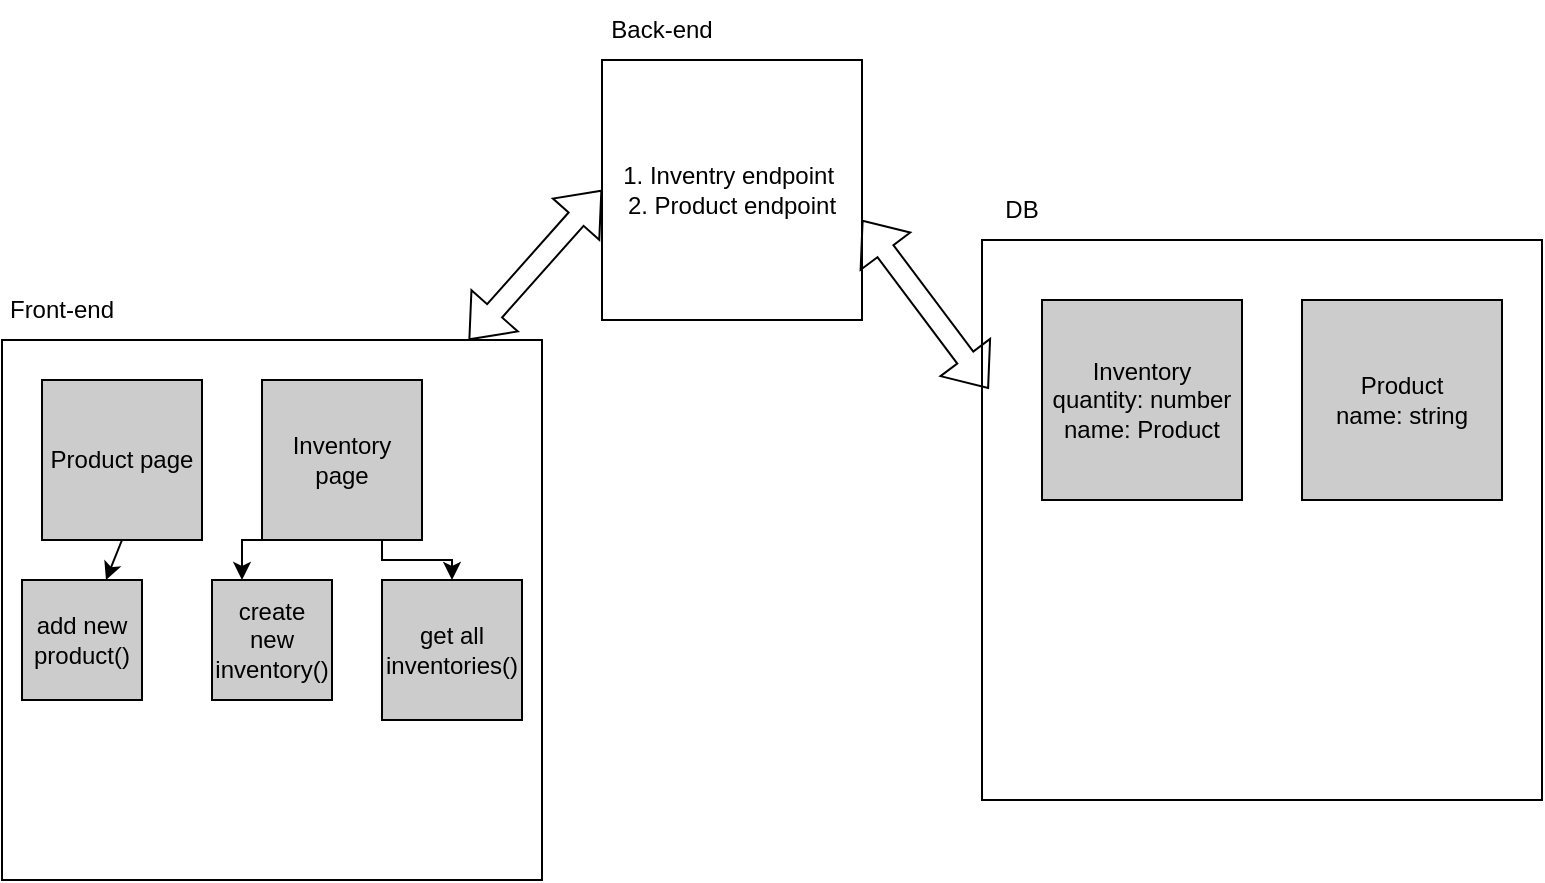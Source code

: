 <mxfile version="24.4.10" type="device">
  <diagram name="Page-1" id="zmAv67fZLvw7gthbBz2W">
    <mxGraphModel dx="1050" dy="557" grid="1" gridSize="10" guides="1" tooltips="1" connect="1" arrows="1" fold="1" page="1" pageScale="1" pageWidth="850" pageHeight="1100" math="0" shadow="0">
      <root>
        <mxCell id="0" />
        <mxCell id="1" parent="0" />
        <mxCell id="ViS8qULe2vvxGkmYpTru-1" value="" style="whiteSpace=wrap;html=1;aspect=fixed;" vertex="1" parent="1">
          <mxGeometry x="20" y="170" width="270" height="270" as="geometry" />
        </mxCell>
        <mxCell id="ViS8qULe2vvxGkmYpTru-3" value="Front-end" style="text;html=1;align=center;verticalAlign=middle;whiteSpace=wrap;rounded=0;" vertex="1" parent="1">
          <mxGeometry x="20" y="140" width="60" height="30" as="geometry" />
        </mxCell>
        <mxCell id="ViS8qULe2vvxGkmYpTru-4" value="1. Inventry endpoint&amp;nbsp;&lt;div&gt;2. Product endpoint&lt;/div&gt;" style="whiteSpace=wrap;html=1;aspect=fixed;" vertex="1" parent="1">
          <mxGeometry x="320" y="30" width="130" height="130" as="geometry" />
        </mxCell>
        <mxCell id="ViS8qULe2vvxGkmYpTru-5" value="Back-end" style="text;html=1;align=center;verticalAlign=middle;whiteSpace=wrap;rounded=0;" vertex="1" parent="1">
          <mxGeometry x="320" width="60" height="30" as="geometry" />
        </mxCell>
        <mxCell id="ViS8qULe2vvxGkmYpTru-7" value="" style="whiteSpace=wrap;html=1;aspect=fixed;" vertex="1" parent="1">
          <mxGeometry x="510" y="120" width="280" height="280" as="geometry" />
        </mxCell>
        <mxCell id="ViS8qULe2vvxGkmYpTru-8" value="DB" style="text;html=1;align=center;verticalAlign=middle;whiteSpace=wrap;rounded=0;" vertex="1" parent="1">
          <mxGeometry x="500" y="90" width="60" height="30" as="geometry" />
        </mxCell>
        <mxCell id="ViS8qULe2vvxGkmYpTru-9" value="" style="shape=flexArrow;endArrow=classic;startArrow=classic;html=1;rounded=0;entryX=0.012;entryY=0.562;entryDx=0;entryDy=0;entryPerimeter=0;" edge="1" parent="1">
          <mxGeometry width="100" height="100" relative="1" as="geometry">
            <mxPoint x="450" y="110.0" as="sourcePoint" />
            <mxPoint x="513.36" y="194.36" as="targetPoint" />
          </mxGeometry>
        </mxCell>
        <mxCell id="ViS8qULe2vvxGkmYpTru-13" value="Inventory&lt;div&gt;quantity: number&lt;br&gt;&lt;div&gt;name: Product&lt;/div&gt;&lt;/div&gt;" style="whiteSpace=wrap;html=1;aspect=fixed;fillColor=#CCCCCC;" vertex="1" parent="1">
          <mxGeometry x="540" y="150" width="100" height="100" as="geometry" />
        </mxCell>
        <mxCell id="ViS8qULe2vvxGkmYpTru-14" value="Product&lt;div&gt;name: string&lt;/div&gt;" style="whiteSpace=wrap;html=1;aspect=fixed;fillColor=#CCCCCC;" vertex="1" parent="1">
          <mxGeometry x="670" y="150" width="100" height="100" as="geometry" />
        </mxCell>
        <mxCell id="ViS8qULe2vvxGkmYpTru-17" value="Product page" style="whiteSpace=wrap;html=1;aspect=fixed;fillColor=#CCCCCC;" vertex="1" parent="1">
          <mxGeometry x="40" y="190" width="80" height="80" as="geometry" />
        </mxCell>
        <mxCell id="ViS8qULe2vvxGkmYpTru-28" style="edgeStyle=orthogonalEdgeStyle;rounded=0;orthogonalLoop=1;jettySize=auto;html=1;exitX=0.25;exitY=1;exitDx=0;exitDy=0;entryX=0.25;entryY=0;entryDx=0;entryDy=0;" edge="1" parent="1" source="ViS8qULe2vvxGkmYpTru-19" target="ViS8qULe2vvxGkmYpTru-26">
          <mxGeometry relative="1" as="geometry" />
        </mxCell>
        <mxCell id="ViS8qULe2vvxGkmYpTru-30" style="edgeStyle=orthogonalEdgeStyle;rounded=0;orthogonalLoop=1;jettySize=auto;html=1;exitX=0.75;exitY=1;exitDx=0;exitDy=0;entryX=0.5;entryY=0;entryDx=0;entryDy=0;" edge="1" parent="1" source="ViS8qULe2vvxGkmYpTru-19" target="ViS8qULe2vvxGkmYpTru-29">
          <mxGeometry relative="1" as="geometry">
            <Array as="points">
              <mxPoint x="210" y="280" />
              <mxPoint x="245" y="280" />
            </Array>
          </mxGeometry>
        </mxCell>
        <mxCell id="ViS8qULe2vvxGkmYpTru-19" value="Inventory page" style="whiteSpace=wrap;html=1;aspect=fixed;fillColor=#CCCCCC;" vertex="1" parent="1">
          <mxGeometry x="150" y="190" width="80" height="80" as="geometry" />
        </mxCell>
        <mxCell id="ViS8qULe2vvxGkmYpTru-22" value="" style="shape=flexArrow;endArrow=classic;startArrow=classic;html=1;rounded=0;entryX=0.012;entryY=0.562;entryDx=0;entryDy=0;entryPerimeter=0;exitX=0;exitY=0.5;exitDx=0;exitDy=0;" edge="1" parent="1" source="ViS8qULe2vvxGkmYpTru-4">
          <mxGeometry width="100" height="100" relative="1" as="geometry">
            <mxPoint x="190" y="85.64" as="sourcePoint" />
            <mxPoint x="253.36" y="170" as="targetPoint" />
          </mxGeometry>
        </mxCell>
        <mxCell id="ViS8qULe2vvxGkmYpTru-23" value="" style="endArrow=classic;html=1;rounded=0;exitX=0.5;exitY=1;exitDx=0;exitDy=0;" edge="1" parent="1" source="ViS8qULe2vvxGkmYpTru-17" target="ViS8qULe2vvxGkmYpTru-25">
          <mxGeometry width="50" height="50" relative="1" as="geometry">
            <mxPoint x="70" y="310" as="sourcePoint" />
            <mxPoint x="120" y="260" as="targetPoint" />
          </mxGeometry>
        </mxCell>
        <mxCell id="ViS8qULe2vvxGkmYpTru-25" value="add new product()" style="whiteSpace=wrap;html=1;aspect=fixed;fillColor=#CCCCCC;" vertex="1" parent="1">
          <mxGeometry x="30" y="290" width="60" height="60" as="geometry" />
        </mxCell>
        <mxCell id="ViS8qULe2vvxGkmYpTru-26" value="create new inventory()" style="whiteSpace=wrap;html=1;aspect=fixed;fillColor=#CCCCCC;" vertex="1" parent="1">
          <mxGeometry x="125" y="290" width="60" height="60" as="geometry" />
        </mxCell>
        <mxCell id="ViS8qULe2vvxGkmYpTru-29" value="get all inventories()" style="whiteSpace=wrap;html=1;aspect=fixed;fillColor=#CCCCCC;" vertex="1" parent="1">
          <mxGeometry x="210" y="290" width="70" height="70" as="geometry" />
        </mxCell>
      </root>
    </mxGraphModel>
  </diagram>
</mxfile>
